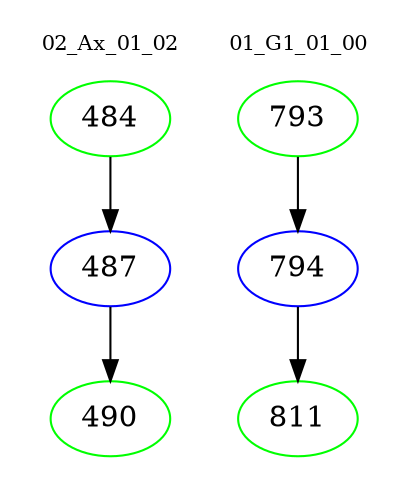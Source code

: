 digraph{
subgraph cluster_0 {
color = white
label = "02_Ax_01_02";
fontsize=10;
T0_484 [label="484", color="green"]
T0_484 -> T0_487 [color="black"]
T0_487 [label="487", color="blue"]
T0_487 -> T0_490 [color="black"]
T0_490 [label="490", color="green"]
}
subgraph cluster_1 {
color = white
label = "01_G1_01_00";
fontsize=10;
T1_793 [label="793", color="green"]
T1_793 -> T1_794 [color="black"]
T1_794 [label="794", color="blue"]
T1_794 -> T1_811 [color="black"]
T1_811 [label="811", color="green"]
}
}

